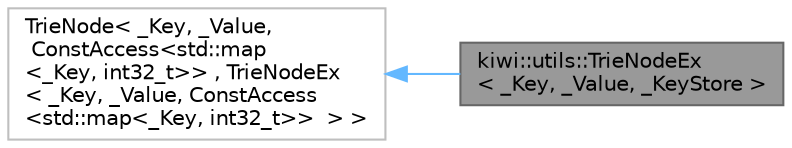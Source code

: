 digraph "kiwi::utils::TrieNodeEx&lt; _Key, _Value, _KeyStore &gt;"
{
 // LATEX_PDF_SIZE
  bgcolor="transparent";
  edge [fontname=Helvetica,fontsize=10,labelfontname=Helvetica,labelfontsize=10];
  node [fontname=Helvetica,fontsize=10,shape=box,height=0.2,width=0.4];
  rankdir="LR";
  Node1 [id="Node000001",label="kiwi::utils::TrieNodeEx\l\< _Key, _Value, _KeyStore \>",height=0.2,width=0.4,color="gray40", fillcolor="grey60", style="filled", fontcolor="black",tooltip=" "];
  Node2 -> Node1 [id="edge1_Node000001_Node000002",dir="back",color="steelblue1",style="solid",tooltip=" "];
  Node2 [id="Node000002",label="TrieNode\< _Key, _Value,\l ConstAccess\<std::map\l\<_Key, int32_t\>\> , TrieNodeEx\l\< _Key, _Value, ConstAccess\l\<std::map\<_Key, int32_t\>\>  \> \>",height=0.2,width=0.4,color="grey75", fillcolor="white", style="filled",tooltip=" "];
}
